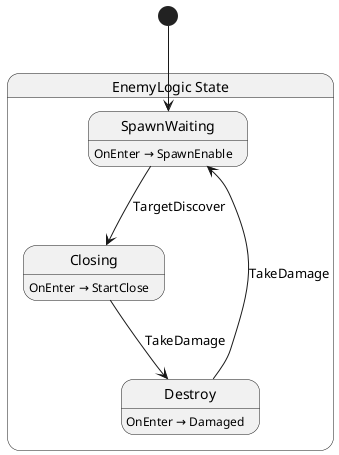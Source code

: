 @startuml EnemyLogic
state "EnemyLogic State" as EternalJourney_Enemy_EnemyLogic_State {
  state "SpawnWaiting" as EternalJourney_Enemy_EnemyLogic_State_SpawnWaiting
  state "Closing" as EternalJourney_Enemy_EnemyLogic_State_Closing
  state "Destroy" as EternalJourney_Enemy_EnemyLogic_State_Destroy
}

EternalJourney_Enemy_EnemyLogic_State_Closing --> EternalJourney_Enemy_EnemyLogic_State_Destroy : TakeDamage
EternalJourney_Enemy_EnemyLogic_State_Destroy --> EternalJourney_Enemy_EnemyLogic_State_SpawnWaiting : TakeDamage
EternalJourney_Enemy_EnemyLogic_State_SpawnWaiting --> EternalJourney_Enemy_EnemyLogic_State_Closing : TargetDiscover

EternalJourney_Enemy_EnemyLogic_State_Closing : OnEnter → StartClose
EternalJourney_Enemy_EnemyLogic_State_Destroy : OnEnter → Damaged
EternalJourney_Enemy_EnemyLogic_State_SpawnWaiting : OnEnter → SpawnEnable

[*] --> EternalJourney_Enemy_EnemyLogic_State_SpawnWaiting
@enduml